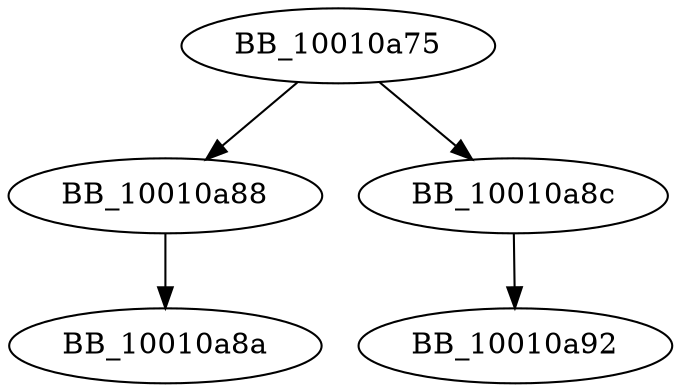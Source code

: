 DiGraph ___crtFlsFree{
BB_10010a75->BB_10010a88
BB_10010a75->BB_10010a8c
BB_10010a88->BB_10010a8a
BB_10010a8c->BB_10010a92
}

